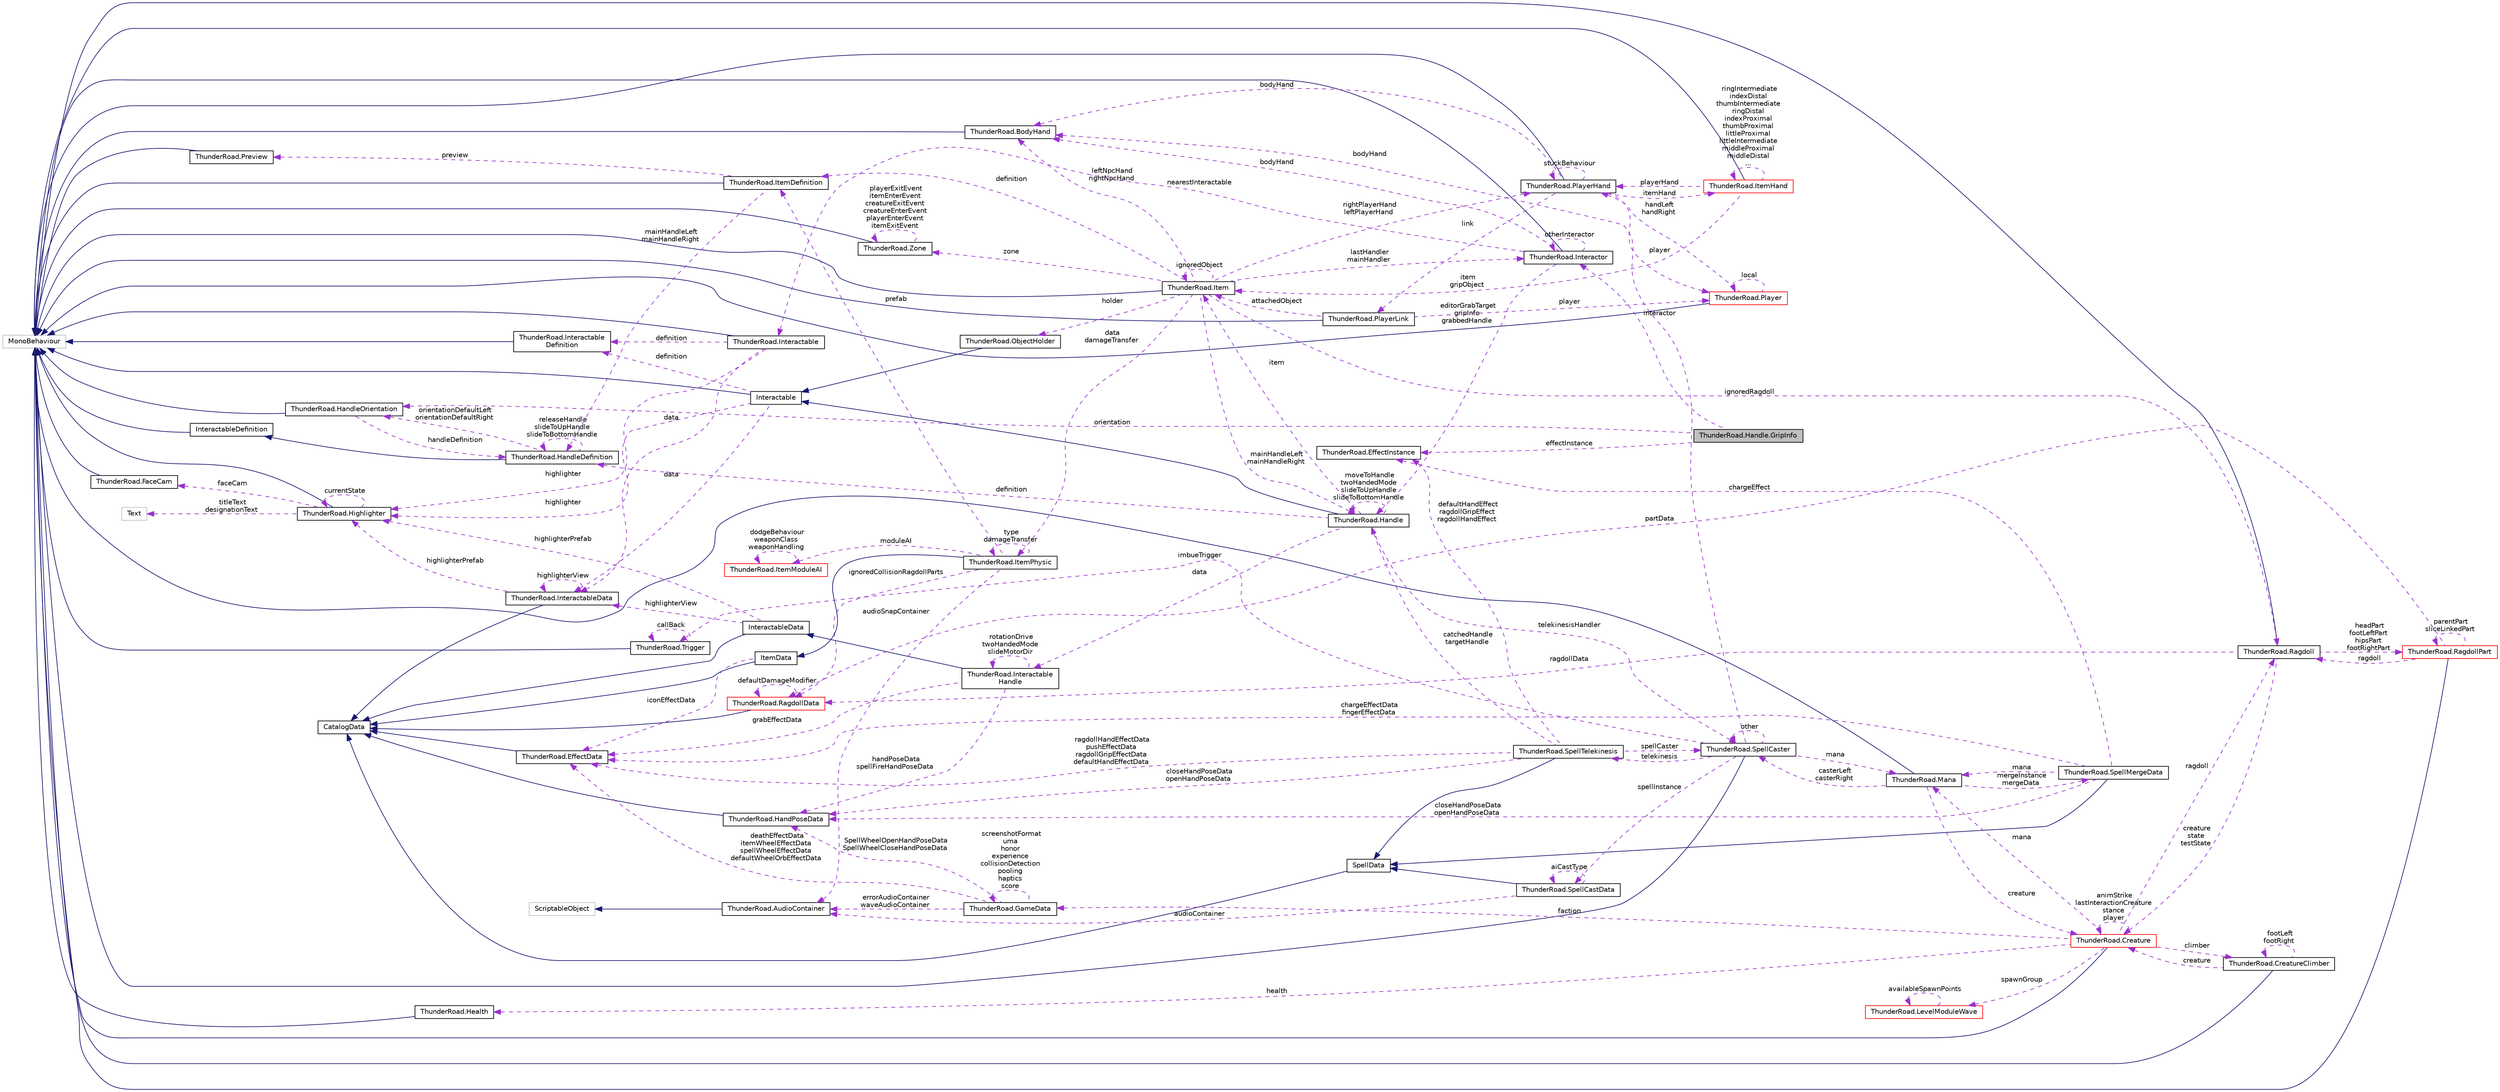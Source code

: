digraph "ThunderRoad.Handle.GripInfo"
{
 // LATEX_PDF_SIZE
  edge [fontname="Helvetica",fontsize="10",labelfontname="Helvetica",labelfontsize="10"];
  node [fontname="Helvetica",fontsize="10",shape=record];
  rankdir="LR";
  Node1 [label="ThunderRoad.Handle.GripInfo",height=0.2,width=0.4,color="black", fillcolor="grey75", style="filled", fontcolor="black",tooltip="Class GripInfo."];
  Node2 -> Node1 [dir="back",color="darkorchid3",fontsize="10",style="dashed",label=" orientation" ,fontname="Helvetica"];
  Node2 [label="ThunderRoad.HandleOrientation",height=0.2,width=0.4,color="black", fillcolor="white", style="filled",URL="$class_thunder_road_1_1_handle_orientation.html",tooltip="Class HandleOrientation. Implements the UnityEngine.MonoBehaviour"];
  Node3 -> Node2 [dir="back",color="midnightblue",fontsize="10",style="solid",fontname="Helvetica"];
  Node3 [label="MonoBehaviour",height=0.2,width=0.4,color="grey75", fillcolor="white", style="filled",tooltip=" "];
  Node4 -> Node2 [dir="back",color="darkorchid3",fontsize="10",style="dashed",label=" handleDefinition" ,fontname="Helvetica"];
  Node4 [label="ThunderRoad.HandleDefinition",height=0.2,width=0.4,color="black", fillcolor="white", style="filled",URL="$class_thunder_road_1_1_handle_definition.html",tooltip="Class HandleDefinition. Implements the ThunderRoad.InteractableDefinition"];
  Node5 -> Node4 [dir="back",color="midnightblue",fontsize="10",style="solid",fontname="Helvetica"];
  Node5 [label="InteractableDefinition",height=0.2,width=0.4,color="black", fillcolor="white", style="filled",URL="$class_thunder_road_1_1_interactable_definition.html",tooltip="Class InteractableDefinition. Implements the UnityEngine.MonoBehaviour"];
  Node3 -> Node5 [dir="back",color="midnightblue",fontsize="10",style="solid",fontname="Helvetica"];
  Node2 -> Node4 [dir="back",color="darkorchid3",fontsize="10",style="dashed",label=" orientationDefaultLeft\norientationDefaultRight" ,fontname="Helvetica"];
  Node4 -> Node4 [dir="back",color="darkorchid3",fontsize="10",style="dashed",label=" releaseHandle\nslideToUpHandle\nslideToBottomHandle" ,fontname="Helvetica"];
  Node6 -> Node1 [dir="back",color="darkorchid3",fontsize="10",style="dashed",label=" interactor" ,fontname="Helvetica"];
  Node6 [label="ThunderRoad.Interactor",height=0.2,width=0.4,color="black", fillcolor="white", style="filled",URL="$class_thunder_road_1_1_interactor.html",tooltip="Class Interactor. Implements the UnityEngine.MonoBehaviour"];
  Node3 -> Node6 [dir="back",color="midnightblue",fontsize="10",style="solid",fontname="Helvetica"];
  Node6 -> Node6 [dir="back",color="darkorchid3",fontsize="10",style="dashed",label=" otherInteractor" ,fontname="Helvetica"];
  Node7 -> Node6 [dir="back",color="darkorchid3",fontsize="10",style="dashed",label=" editorGrabTarget\ngripInfo\ngrabbedHandle" ,fontname="Helvetica"];
  Node7 [label="ThunderRoad.Handle",height=0.2,width=0.4,color="black", fillcolor="white", style="filled",URL="$class_thunder_road_1_1_handle.html",tooltip="Class Handle. Implements the ThunderRoad.Interactable"];
  Node8 -> Node7 [dir="back",color="midnightblue",fontsize="10",style="solid",fontname="Helvetica"];
  Node8 [label="Interactable",height=0.2,width=0.4,color="black", fillcolor="white", style="filled",URL="$class_thunder_road_1_1_interactable.html",tooltip="Class Interactable. Implements the UnityEngine.MonoBehaviour"];
  Node3 -> Node8 [dir="back",color="midnightblue",fontsize="10",style="solid",fontname="Helvetica"];
  Node9 -> Node8 [dir="back",color="darkorchid3",fontsize="10",style="dashed",label=" highlighter" ,fontname="Helvetica"];
  Node9 [label="ThunderRoad.Highlighter",height=0.2,width=0.4,color="black", fillcolor="white", style="filled",URL="$class_thunder_road_1_1_highlighter.html",tooltip="Class Highlighter. Implements the UnityEngine.MonoBehaviour"];
  Node3 -> Node9 [dir="back",color="midnightblue",fontsize="10",style="solid",fontname="Helvetica"];
  Node10 -> Node9 [dir="back",color="darkorchid3",fontsize="10",style="dashed",label=" faceCam" ,fontname="Helvetica"];
  Node10 [label="ThunderRoad.FaceCam",height=0.2,width=0.4,color="black", fillcolor="white", style="filled",URL="$class_thunder_road_1_1_face_cam.html",tooltip="Class FaceCam. Implements the UnityEngine.MonoBehaviour"];
  Node3 -> Node10 [dir="back",color="midnightblue",fontsize="10",style="solid",fontname="Helvetica"];
  Node11 -> Node9 [dir="back",color="darkorchid3",fontsize="10",style="dashed",label=" titleText\ndesignationText" ,fontname="Helvetica"];
  Node11 [label="Text",height=0.2,width=0.4,color="grey75", fillcolor="white", style="filled",tooltip=" "];
  Node9 -> Node9 [dir="back",color="darkorchid3",fontsize="10",style="dashed",label=" currentState" ,fontname="Helvetica"];
  Node12 -> Node8 [dir="back",color="darkorchid3",fontsize="10",style="dashed",label=" data" ,fontname="Helvetica"];
  Node12 [label="ThunderRoad.InteractableData",height=0.2,width=0.4,color="black", fillcolor="white", style="filled",URL="$class_thunder_road_1_1_interactable_data.html",tooltip="Class InteractableData. Implements the ThunderRoad.CatalogData"];
  Node13 -> Node12 [dir="back",color="midnightblue",fontsize="10",style="solid",fontname="Helvetica"];
  Node13 [label="CatalogData",height=0.2,width=0.4,color="black", fillcolor="white", style="filled",URL="$class_thunder_road_1_1_catalog_data.html",tooltip="Class CatalogData."];
  Node9 -> Node12 [dir="back",color="darkorchid3",fontsize="10",style="dashed",label=" highlighterPrefab" ,fontname="Helvetica"];
  Node12 -> Node12 [dir="back",color="darkorchid3",fontsize="10",style="dashed",label=" highlighterView" ,fontname="Helvetica"];
  Node14 -> Node8 [dir="back",color="darkorchid3",fontsize="10",style="dashed",label=" definition" ,fontname="Helvetica"];
  Node14 [label="ThunderRoad.Interactable\lDefinition",height=0.2,width=0.4,color="black", fillcolor="white", style="filled",URL="$class_thunder_road_1_1_interactable_definition.html",tooltip="Class InteractableDefinition. Implements the UnityEngine.MonoBehaviour"];
  Node3 -> Node14 [dir="back",color="midnightblue",fontsize="10",style="solid",fontname="Helvetica"];
  Node4 -> Node7 [dir="back",color="darkorchid3",fontsize="10",style="dashed",label=" definition" ,fontname="Helvetica"];
  Node15 -> Node7 [dir="back",color="darkorchid3",fontsize="10",style="dashed",label=" data" ,fontname="Helvetica"];
  Node15 [label="ThunderRoad.Interactable\lHandle",height=0.2,width=0.4,color="black", fillcolor="white", style="filled",URL="$class_thunder_road_1_1_interactable_handle.html",tooltip="Class InteractableHandle. Implements the ThunderRoad.InteractableData"];
  Node16 -> Node15 [dir="back",color="midnightblue",fontsize="10",style="solid",fontname="Helvetica"];
  Node16 [label="InteractableData",height=0.2,width=0.4,color="black", fillcolor="white", style="filled",URL="$class_thunder_road_1_1_interactable_data.html",tooltip="Class InteractableData. Implements the ThunderRoad.CatalogData"];
  Node13 -> Node16 [dir="back",color="midnightblue",fontsize="10",style="solid",fontname="Helvetica"];
  Node9 -> Node16 [dir="back",color="darkorchid3",fontsize="10",style="dashed",label=" highlighterPrefab" ,fontname="Helvetica"];
  Node12 -> Node16 [dir="back",color="darkorchid3",fontsize="10",style="dashed",label=" highlighterView" ,fontname="Helvetica"];
  Node17 -> Node15 [dir="back",color="darkorchid3",fontsize="10",style="dashed",label=" grabEffectData" ,fontname="Helvetica"];
  Node17 [label="ThunderRoad.EffectData",height=0.2,width=0.4,color="black", fillcolor="white", style="filled",URL="$class_thunder_road_1_1_effect_data.html",tooltip="Class EffectData. Implements the ThunderRoad.CatalogData"];
  Node13 -> Node17 [dir="back",color="midnightblue",fontsize="10",style="solid",fontname="Helvetica"];
  Node15 -> Node15 [dir="back",color="darkorchid3",fontsize="10",style="dashed",label=" rotationDrive\ntwoHandedMode\nslideMotorDir" ,fontname="Helvetica"];
  Node18 -> Node15 [dir="back",color="darkorchid3",fontsize="10",style="dashed",label=" handPoseData\nspellFireHandPoseData" ,fontname="Helvetica"];
  Node18 [label="ThunderRoad.HandPoseData",height=0.2,width=0.4,color="black", fillcolor="white", style="filled",URL="$class_thunder_road_1_1_hand_pose_data.html",tooltip="Class HandPoseData. Implements the ThunderRoad.CatalogData"];
  Node13 -> Node18 [dir="back",color="midnightblue",fontsize="10",style="solid",fontname="Helvetica"];
  Node19 -> Node7 [dir="back",color="darkorchid3",fontsize="10",style="dashed",label=" telekinesisHandler" ,fontname="Helvetica"];
  Node19 [label="ThunderRoad.SpellCaster",height=0.2,width=0.4,color="black", fillcolor="white", style="filled",URL="$class_thunder_road_1_1_spell_caster.html",tooltip="Class SpellCaster. Implements the UnityEngine.MonoBehaviour"];
  Node3 -> Node19 [dir="back",color="midnightblue",fontsize="10",style="solid",fontname="Helvetica"];
  Node20 -> Node19 [dir="back",color="darkorchid3",fontsize="10",style="dashed",label=" telekinesis" ,fontname="Helvetica"];
  Node20 [label="ThunderRoad.SpellTelekinesis",height=0.2,width=0.4,color="black", fillcolor="white", style="filled",URL="$class_thunder_road_1_1_spell_telekinesis.html",tooltip="Class SpellTelekinesis. Implements the ThunderRoad.SpellData"];
  Node21 -> Node20 [dir="back",color="midnightblue",fontsize="10",style="solid",fontname="Helvetica"];
  Node21 [label="SpellData",height=0.2,width=0.4,color="black", fillcolor="white", style="filled",URL="$class_thunder_road_1_1_spell_data.html",tooltip="Class SpellData. Implements the ThunderRoad.CatalogData"];
  Node13 -> Node21 [dir="back",color="midnightblue",fontsize="10",style="solid",fontname="Helvetica"];
  Node17 -> Node20 [dir="back",color="darkorchid3",fontsize="10",style="dashed",label=" ragdollHandEffectData\npushEffectData\nragdollGripEffectData\ndefaultHandEffectData" ,fontname="Helvetica"];
  Node18 -> Node20 [dir="back",color="darkorchid3",fontsize="10",style="dashed",label=" closeHandPoseData\nopenHandPoseData" ,fontname="Helvetica"];
  Node19 -> Node20 [dir="back",color="darkorchid3",fontsize="10",style="dashed",label=" spellCaster" ,fontname="Helvetica"];
  Node7 -> Node20 [dir="back",color="darkorchid3",fontsize="10",style="dashed",label=" catchedHandle\ntargetHandle" ,fontname="Helvetica"];
  Node22 -> Node20 [dir="back",color="darkorchid3",fontsize="10",style="dashed",label=" defaultHandEffect\nragdollGripEffect\nragdollHandEffect" ,fontname="Helvetica"];
  Node22 [label="ThunderRoad.EffectInstance",height=0.2,width=0.4,color="black", fillcolor="white", style="filled",URL="$class_thunder_road_1_1_effect_instance.html",tooltip="Class EffectInstance."];
  Node19 -> Node19 [dir="back",color="darkorchid3",fontsize="10",style="dashed",label=" other" ,fontname="Helvetica"];
  Node23 -> Node19 [dir="back",color="darkorchid3",fontsize="10",style="dashed",label=" spellInstance" ,fontname="Helvetica"];
  Node23 [label="ThunderRoad.SpellCastData",height=0.2,width=0.4,color="black", fillcolor="white", style="filled",URL="$class_thunder_road_1_1_spell_cast_data.html",tooltip="Class SpellCastData. Implements the ThunderRoad.SpellData"];
  Node21 -> Node23 [dir="back",color="midnightblue",fontsize="10",style="solid",fontname="Helvetica"];
  Node24 -> Node23 [dir="back",color="darkorchid3",fontsize="10",style="dashed",label=" audioContainer" ,fontname="Helvetica"];
  Node24 [label="ThunderRoad.AudioContainer",height=0.2,width=0.4,color="black", fillcolor="white", style="filled",URL="$class_thunder_road_1_1_audio_container.html",tooltip="Class AudioContainer. Implements the UnityEngine.ScriptableObject"];
  Node25 -> Node24 [dir="back",color="midnightblue",fontsize="10",style="solid",fontname="Helvetica"];
  Node25 [label="ScriptableObject",height=0.2,width=0.4,color="grey75", fillcolor="white", style="filled",tooltip=" "];
  Node23 -> Node23 [dir="back",color="darkorchid3",fontsize="10",style="dashed",label=" aiCastType" ,fontname="Helvetica"];
  Node26 -> Node19 [dir="back",color="darkorchid3",fontsize="10",style="dashed",label=" mana" ,fontname="Helvetica"];
  Node26 [label="ThunderRoad.Mana",height=0.2,width=0.4,color="black", fillcolor="white", style="filled",URL="$class_thunder_road_1_1_mana.html",tooltip="Class Mana. Implements the UnityEngine.MonoBehaviour"];
  Node3 -> Node26 [dir="back",color="midnightblue",fontsize="10",style="solid",fontname="Helvetica"];
  Node27 -> Node26 [dir="back",color="darkorchid3",fontsize="10",style="dashed",label=" mergeInstance\nmergeData" ,fontname="Helvetica"];
  Node27 [label="ThunderRoad.SpellMergeData",height=0.2,width=0.4,color="black", fillcolor="white", style="filled",URL="$class_thunder_road_1_1_spell_merge_data.html",tooltip="Class SpellMergeData. Implements the ThunderRoad.SpellData"];
  Node21 -> Node27 [dir="back",color="midnightblue",fontsize="10",style="solid",fontname="Helvetica"];
  Node17 -> Node27 [dir="back",color="darkorchid3",fontsize="10",style="dashed",label=" chargeEffectData\nfingerEffectData" ,fontname="Helvetica"];
  Node18 -> Node27 [dir="back",color="darkorchid3",fontsize="10",style="dashed",label=" closeHandPoseData\nopenHandPoseData" ,fontname="Helvetica"];
  Node26 -> Node27 [dir="back",color="darkorchid3",fontsize="10",style="dashed",label=" mana" ,fontname="Helvetica"];
  Node22 -> Node27 [dir="back",color="darkorchid3",fontsize="10",style="dashed",label=" chargeEffect" ,fontname="Helvetica"];
  Node19 -> Node26 [dir="back",color="darkorchid3",fontsize="10",style="dashed",label=" casterLeft\ncasterRight" ,fontname="Helvetica"];
  Node28 -> Node26 [dir="back",color="darkorchid3",fontsize="10",style="dashed",label=" creature" ,fontname="Helvetica"];
  Node28 [label="ThunderRoad.Creature",height=0.2,width=0.4,color="red", fillcolor="white", style="filled",URL="$class_thunder_road_1_1_creature.html",tooltip="Class Creature. Implements the UnityEngine.MonoBehaviour"];
  Node3 -> Node28 [dir="back",color="midnightblue",fontsize="10",style="solid",fontname="Helvetica"];
  Node29 -> Node28 [dir="back",color="darkorchid3",fontsize="10",style="dashed",label=" climber" ,fontname="Helvetica"];
  Node29 [label="ThunderRoad.CreatureClimber",height=0.2,width=0.4,color="black", fillcolor="white", style="filled",URL="$class_thunder_road_1_1_creature_climber.html",tooltip="Class CreatureClimber. Implements the UnityEngine.MonoBehaviour"];
  Node3 -> Node29 [dir="back",color="midnightblue",fontsize="10",style="solid",fontname="Helvetica"];
  Node29 -> Node29 [dir="back",color="darkorchid3",fontsize="10",style="dashed",label=" footLeft\nfootRight" ,fontname="Helvetica"];
  Node28 -> Node29 [dir="back",color="darkorchid3",fontsize="10",style="dashed",label=" creature" ,fontname="Helvetica"];
  Node30 -> Node28 [dir="back",color="darkorchid3",fontsize="10",style="dashed",label=" health" ,fontname="Helvetica"];
  Node30 [label="ThunderRoad.Health",height=0.2,width=0.4,color="black", fillcolor="white", style="filled",URL="$class_thunder_road_1_1_health.html",tooltip="Class Health. Implements the UnityEngine.MonoBehaviour"];
  Node3 -> Node30 [dir="back",color="midnightblue",fontsize="10",style="solid",fontname="Helvetica"];
  Node31 -> Node28 [dir="back",color="darkorchid3",fontsize="10",style="dashed",label=" faction" ,fontname="Helvetica"];
  Node31 [label="ThunderRoad.GameData",height=0.2,width=0.4,color="black", fillcolor="white", style="filled",URL="$class_thunder_road_1_1_game_data.html",tooltip="Class GameData."];
  Node31 -> Node31 [dir="back",color="darkorchid3",fontsize="10",style="dashed",label=" screenshotFormat\numa\nhonor\nexperience\ncollisionDetection\npooling\nhaptics\nscore" ,fontname="Helvetica"];
  Node17 -> Node31 [dir="back",color="darkorchid3",fontsize="10",style="dashed",label=" deathEffectData\nitemWheelEffectData\nspellWheelEffectData\ndefaultWheelOrbEffectData" ,fontname="Helvetica"];
  Node18 -> Node31 [dir="back",color="darkorchid3",fontsize="10",style="dashed",label=" SpellWheelOpenHandPoseData\nSpellWheelCloseHandPoseData" ,fontname="Helvetica"];
  Node24 -> Node31 [dir="back",color="darkorchid3",fontsize="10",style="dashed",label=" errorAudioContainer\nwaveAudioContainer" ,fontname="Helvetica"];
  Node32 -> Node28 [dir="back",color="darkorchid3",fontsize="10",style="dashed",label=" spawnGroup" ,fontname="Helvetica"];
  Node32 [label="ThunderRoad.LevelModuleWave",height=0.2,width=0.4,color="red", fillcolor="white", style="filled",URL="$class_thunder_road_1_1_level_module_wave.html",tooltip="Class LevelModuleWave. Implements the ThunderRoad.LevelModule"];
  Node32 -> Node32 [dir="back",color="darkorchid3",fontsize="10",style="dashed",label=" availableSpawnPoints" ,fontname="Helvetica"];
  Node46 -> Node28 [dir="back",color="darkorchid3",fontsize="10",style="dashed",label=" ragdoll" ,fontname="Helvetica"];
  Node46 [label="ThunderRoad.Ragdoll",height=0.2,width=0.4,color="black", fillcolor="white", style="filled",URL="$class_thunder_road_1_1_ragdoll.html",tooltip="Class Ragdoll. Implements the UnityEngine.MonoBehaviour"];
  Node3 -> Node46 [dir="back",color="midnightblue",fontsize="10",style="solid",fontname="Helvetica"];
  Node36 -> Node46 [dir="back",color="darkorchid3",fontsize="10",style="dashed",label=" ragdollData" ,fontname="Helvetica"];
  Node36 [label="ThunderRoad.RagdollData",height=0.2,width=0.4,color="red", fillcolor="white", style="filled",URL="$class_thunder_road_1_1_ragdoll_data.html",tooltip="Class RagdollData. Implements the ThunderRoad.CatalogData"];
  Node13 -> Node36 [dir="back",color="midnightblue",fontsize="10",style="solid",fontname="Helvetica"];
  Node36 -> Node36 [dir="back",color="darkorchid3",fontsize="10",style="dashed",label=" defaultDamageModifier" ,fontname="Helvetica"];
  Node47 -> Node46 [dir="back",color="darkorchid3",fontsize="10",style="dashed",label=" headPart\nfootLeftPart\nhipsPart\nfootRightPart" ,fontname="Helvetica"];
  Node47 [label="ThunderRoad.RagdollPart",height=0.2,width=0.4,color="red", fillcolor="white", style="filled",URL="$class_thunder_road_1_1_ragdoll_part.html",tooltip="Class RagdollPart. Implements the UnityEngine.MonoBehaviour"];
  Node3 -> Node47 [dir="back",color="midnightblue",fontsize="10",style="solid",fontname="Helvetica"];
  Node36 -> Node47 [dir="back",color="darkorchid3",fontsize="10",style="dashed",label=" partData" ,fontname="Helvetica"];
  Node47 -> Node47 [dir="back",color="darkorchid3",fontsize="10",style="dashed",label=" parentPart\nsliceLinkedPart" ,fontname="Helvetica"];
  Node46 -> Node47 [dir="back",color="darkorchid3",fontsize="10",style="dashed",label=" ragdoll" ,fontname="Helvetica"];
  Node28 -> Node46 [dir="back",color="darkorchid3",fontsize="10",style="dashed",label=" creature\nstate\ntestState" ,fontname="Helvetica"];
  Node28 -> Node28 [dir="back",color="darkorchid3",fontsize="10",style="dashed",label=" animStrike\nlastInteractionCreature\nstance\nplayer" ,fontname="Helvetica"];
  Node26 -> Node28 [dir="back",color="darkorchid3",fontsize="10",style="dashed",label=" mana" ,fontname="Helvetica"];
  Node92 -> Node19 [dir="back",color="darkorchid3",fontsize="10",style="dashed",label=" imbueTrigger" ,fontname="Helvetica"];
  Node92 [label="ThunderRoad.Trigger",height=0.2,width=0.4,color="black", fillcolor="white", style="filled",URL="$class_thunder_road_1_1_trigger.html",tooltip="Class Trigger. Implements the UnityEngine.MonoBehaviour"];
  Node3 -> Node92 [dir="back",color="midnightblue",fontsize="10",style="solid",fontname="Helvetica"];
  Node92 -> Node92 [dir="back",color="darkorchid3",fontsize="10",style="dashed",label=" callBack" ,fontname="Helvetica"];
  Node67 -> Node19 [dir="back",color="darkorchid3",fontsize="10",style="dashed",label=" bodyHand" ,fontname="Helvetica"];
  Node67 [label="ThunderRoad.BodyHand",height=0.2,width=0.4,color="black", fillcolor="white", style="filled",URL="$class_thunder_road_1_1_body_hand.html",tooltip="Class BodyHand. Implements the UnityEngine.MonoBehaviour"];
  Node3 -> Node67 [dir="back",color="midnightblue",fontsize="10",style="solid",fontname="Helvetica"];
  Node7 -> Node7 [dir="back",color="darkorchid3",fontsize="10",style="dashed",label=" moveToHandle\ntwoHandedMode\nslideToUpHandle\nslideToBottomHandle" ,fontname="Helvetica"];
  Node43 -> Node7 [dir="back",color="darkorchid3",fontsize="10",style="dashed",label=" item" ,fontname="Helvetica"];
  Node43 [label="ThunderRoad.Item",height=0.2,width=0.4,color="black", fillcolor="white", style="filled",URL="$class_thunder_road_1_1_item.html",tooltip="Class Item. Implements the UnityEngine.MonoBehaviour"];
  Node3 -> Node43 [dir="back",color="midnightblue",fontsize="10",style="solid",fontname="Helvetica"];
  Node6 -> Node43 [dir="back",color="darkorchid3",fontsize="10",style="dashed",label=" lastHandler\nmainHandler" ,fontname="Helvetica"];
  Node44 -> Node43 [dir="back",color="darkorchid3",fontsize="10",style="dashed",label=" definition" ,fontname="Helvetica"];
  Node44 [label="ThunderRoad.ItemDefinition",height=0.2,width=0.4,color="black", fillcolor="white", style="filled",URL="$class_thunder_road_1_1_item_definition.html",tooltip="Class ItemDefinition. Implements the UnityEngine.MonoBehaviour"];
  Node3 -> Node44 [dir="back",color="midnightblue",fontsize="10",style="solid",fontname="Helvetica"];
  Node4 -> Node44 [dir="back",color="darkorchid3",fontsize="10",style="dashed",label=" mainHandleLeft\nmainHandleRight" ,fontname="Helvetica"];
  Node45 -> Node44 [dir="back",color="darkorchid3",fontsize="10",style="dashed",label=" preview" ,fontname="Helvetica"];
  Node45 [label="ThunderRoad.Preview",height=0.2,width=0.4,color="black", fillcolor="white", style="filled",URL="$class_thunder_road_1_1_preview.html",tooltip="Class Preview. Implements the UnityEngine.MonoBehaviour"];
  Node3 -> Node45 [dir="back",color="midnightblue",fontsize="10",style="solid",fontname="Helvetica"];
  Node46 -> Node43 [dir="back",color="darkorchid3",fontsize="10",style="dashed",label=" ignoredRagdoll" ,fontname="Helvetica"];
  Node61 -> Node43 [dir="back",color="darkorchid3",fontsize="10",style="dashed",label=" data\ndamageTransfer" ,fontname="Helvetica"];
  Node61 [label="ThunderRoad.ItemPhysic",height=0.2,width=0.4,color="black", fillcolor="white", style="filled",URL="$class_thunder_road_1_1_item_physic.html",tooltip="Class ItemPhysic. Implements the ThunderRoad.ItemData"];
  Node62 -> Node61 [dir="back",color="midnightblue",fontsize="10",style="solid",fontname="Helvetica"];
  Node62 [label="ItemData",height=0.2,width=0.4,color="black", fillcolor="white", style="filled",URL="$class_thunder_road_1_1_item_data.html",tooltip="Class ItemData. Implements the ThunderRoad.CatalogData"];
  Node13 -> Node62 [dir="back",color="midnightblue",fontsize="10",style="solid",fontname="Helvetica"];
  Node17 -> Node62 [dir="back",color="darkorchid3",fontsize="10",style="dashed",label=" iconEffectData" ,fontname="Helvetica"];
  Node36 -> Node61 [dir="back",color="darkorchid3",fontsize="10",style="dashed",label=" ignoredCollisionRagdollParts" ,fontname="Helvetica"];
  Node44 -> Node61 [dir="back",color="darkorchid3",fontsize="10",style="dashed",label=" prefab" ,fontname="Helvetica"];
  Node24 -> Node61 [dir="back",color="darkorchid3",fontsize="10",style="dashed",label=" audioSnapContainer" ,fontname="Helvetica"];
  Node61 -> Node61 [dir="back",color="darkorchid3",fontsize="10",style="dashed",label=" type\ndamageTransfer" ,fontname="Helvetica"];
  Node63 -> Node61 [dir="back",color="darkorchid3",fontsize="10",style="dashed",label=" moduleAI" ,fontname="Helvetica"];
  Node63 [label="ThunderRoad.ItemModuleAI",height=0.2,width=0.4,color="red", fillcolor="white", style="filled",URL="$class_thunder_road_1_1_item_module_a_i.html",tooltip="Class ItemModuleAI. Implements the ThunderRoad.ItemModule"];
  Node63 -> Node63 [dir="back",color="darkorchid3",fontsize="10",style="dashed",label=" dodgeBehaviour\nweaponClass\nweaponHandling" ,fontname="Helvetica"];
  Node65 -> Node43 [dir="back",color="darkorchid3",fontsize="10",style="dashed",label=" holder" ,fontname="Helvetica"];
  Node65 [label="ThunderRoad.ObjectHolder",height=0.2,width=0.4,color="black", fillcolor="white", style="filled",URL="$class_thunder_road_1_1_object_holder.html",tooltip="Class ObjectHolder. Implements the ThunderRoad.Interactable"];
  Node8 -> Node65 [dir="back",color="midnightblue",fontsize="10",style="solid",fontname="Helvetica"];
  Node7 -> Node43 [dir="back",color="darkorchid3",fontsize="10",style="dashed",label=" mainHandleLeft\nmainHandleRight" ,fontname="Helvetica"];
  Node43 -> Node43 [dir="back",color="darkorchid3",fontsize="10",style="dashed",label=" ignoredObject" ,fontname="Helvetica"];
  Node66 -> Node43 [dir="back",color="darkorchid3",fontsize="10",style="dashed",label=" zone" ,fontname="Helvetica"];
  Node66 [label="ThunderRoad.Zone",height=0.2,width=0.4,color="black", fillcolor="white", style="filled",URL="$class_thunder_road_1_1_zone.html",tooltip="Class Zone. Implements the UnityEngine.MonoBehaviour"];
  Node3 -> Node66 [dir="back",color="midnightblue",fontsize="10",style="solid",fontname="Helvetica"];
  Node66 -> Node66 [dir="back",color="darkorchid3",fontsize="10",style="dashed",label=" playerExitEvent\nitemEnterEvent\ncreatureExitEvent\ncreatureEnterEvent\nplayerEnterEvent\nitemExitEvent" ,fontname="Helvetica"];
  Node67 -> Node43 [dir="back",color="darkorchid3",fontsize="10",style="dashed",label=" leftNpcHand\nrightNpcHand" ,fontname="Helvetica"];
  Node68 -> Node43 [dir="back",color="darkorchid3",fontsize="10",style="dashed",label=" rightPlayerHand\nleftPlayerHand" ,fontname="Helvetica"];
  Node68 [label="ThunderRoad.PlayerHand",height=0.2,width=0.4,color="black", fillcolor="white", style="filled",URL="$class_thunder_road_1_1_player_hand.html",tooltip="Class PlayerHand. Implements the UnityEngine.MonoBehaviour"];
  Node3 -> Node68 [dir="back",color="midnightblue",fontsize="10",style="solid",fontname="Helvetica"];
  Node41 -> Node68 [dir="back",color="darkorchid3",fontsize="10",style="dashed",label=" player" ,fontname="Helvetica"];
  Node41 [label="ThunderRoad.Player",height=0.2,width=0.4,color="red", fillcolor="white", style="filled",URL="$class_thunder_road_1_1_player.html",tooltip="Class Player. Implements the UnityEngine.MonoBehaviour"];
  Node3 -> Node41 [dir="back",color="midnightblue",fontsize="10",style="solid",fontname="Helvetica"];
  Node41 -> Node41 [dir="back",color="darkorchid3",fontsize="10",style="dashed",label=" local" ,fontname="Helvetica"];
  Node68 -> Node41 [dir="back",color="darkorchid3",fontsize="10",style="dashed",label=" handLeft\nhandRight" ,fontname="Helvetica"];
  Node69 -> Node68 [dir="back",color="darkorchid3",fontsize="10",style="dashed",label=" link" ,fontname="Helvetica"];
  Node69 [label="ThunderRoad.PlayerLink",height=0.2,width=0.4,color="black", fillcolor="white", style="filled",URL="$class_thunder_road_1_1_player_link.html",tooltip="Class PlayerLink. Implements the UnityEngine.MonoBehaviour"];
  Node3 -> Node69 [dir="back",color="midnightblue",fontsize="10",style="solid",fontname="Helvetica"];
  Node41 -> Node69 [dir="back",color="darkorchid3",fontsize="10",style="dashed",label=" player" ,fontname="Helvetica"];
  Node43 -> Node69 [dir="back",color="darkorchid3",fontsize="10",style="dashed",label=" attachedObject" ,fontname="Helvetica"];
  Node70 -> Node68 [dir="back",color="darkorchid3",fontsize="10",style="dashed",label=" itemHand" ,fontname="Helvetica"];
  Node70 [label="ThunderRoad.ItemHand",height=0.2,width=0.4,color="red", fillcolor="white", style="filled",URL="$class_thunder_road_1_1_item_hand.html",tooltip="Class ItemHand. Implements the UnityEngine.MonoBehaviour"];
  Node3 -> Node70 [dir="back",color="midnightblue",fontsize="10",style="solid",fontname="Helvetica"];
  Node70 -> Node70 [dir="back",color="darkorchid3",fontsize="10",style="dashed",label=" ringIntermediate\nindexDistal\nthumbIntermediate\nringDistal\nindexProximal\nthumbProximal\nlittleProximal\nlittleIntermediate\nmiddleProximal\nmiddleDistal\n..." ,fontname="Helvetica"];
  Node43 -> Node70 [dir="back",color="darkorchid3",fontsize="10",style="dashed",label=" item\ngripObject" ,fontname="Helvetica"];
  Node68 -> Node70 [dir="back",color="darkorchid3",fontsize="10",style="dashed",label=" playerHand" ,fontname="Helvetica"];
  Node67 -> Node68 [dir="back",color="darkorchid3",fontsize="10",style="dashed",label=" bodyHand" ,fontname="Helvetica"];
  Node68 -> Node68 [dir="back",color="darkorchid3",fontsize="10",style="dashed",label=" stuckBehaviour" ,fontname="Helvetica"];
  Node93 -> Node6 [dir="back",color="darkorchid3",fontsize="10",style="dashed",label=" nearestInteractable" ,fontname="Helvetica"];
  Node93 [label="ThunderRoad.Interactable",height=0.2,width=0.4,color="black", fillcolor="white", style="filled",URL="$class_thunder_road_1_1_interactable.html",tooltip="Class Interactable. Implements the UnityEngine.MonoBehaviour"];
  Node3 -> Node93 [dir="back",color="midnightblue",fontsize="10",style="solid",fontname="Helvetica"];
  Node9 -> Node93 [dir="back",color="darkorchid3",fontsize="10",style="dashed",label=" highlighter" ,fontname="Helvetica"];
  Node12 -> Node93 [dir="back",color="darkorchid3",fontsize="10",style="dashed",label=" data" ,fontname="Helvetica"];
  Node14 -> Node93 [dir="back",color="darkorchid3",fontsize="10",style="dashed",label=" definition" ,fontname="Helvetica"];
  Node67 -> Node6 [dir="back",color="darkorchid3",fontsize="10",style="dashed",label=" bodyHand" ,fontname="Helvetica"];
  Node22 -> Node1 [dir="back",color="darkorchid3",fontsize="10",style="dashed",label=" effectInstance" ,fontname="Helvetica"];
}
